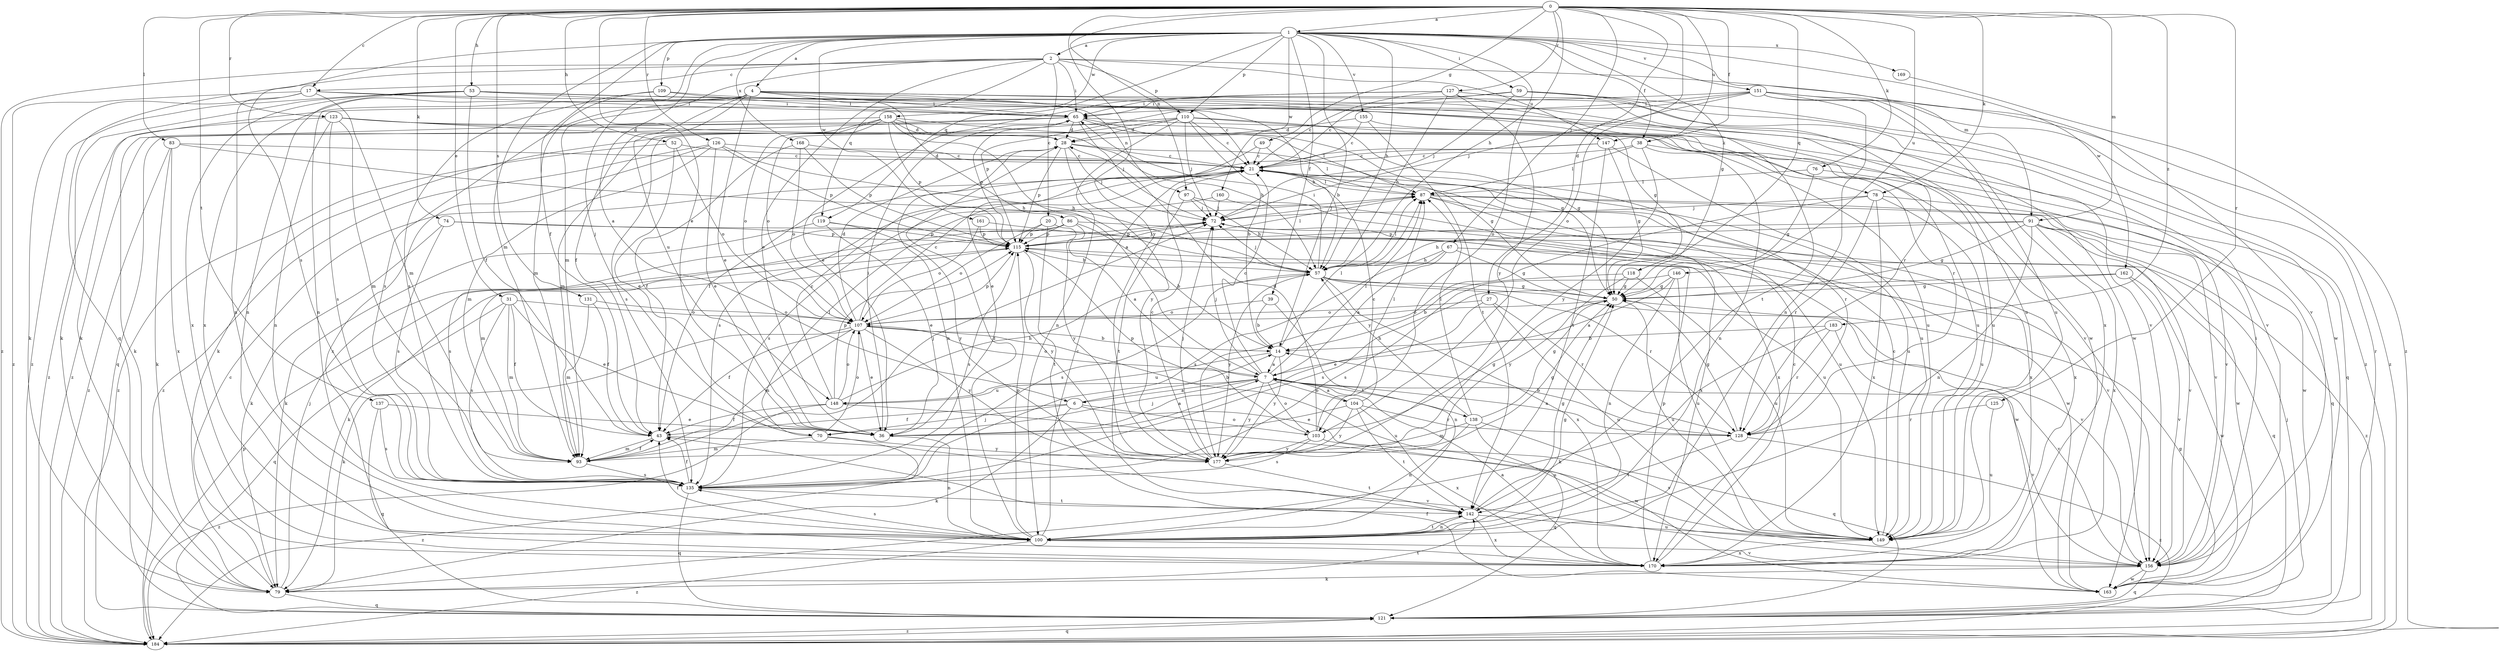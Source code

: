 strict digraph  {
0;
1;
2;
4;
6;
7;
14;
17;
20;
21;
27;
28;
31;
36;
38;
39;
43;
49;
50;
52;
53;
57;
59;
65;
67;
70;
72;
74;
76;
78;
79;
83;
86;
87;
91;
93;
97;
100;
103;
104;
107;
109;
110;
115;
118;
119;
121;
123;
125;
126;
127;
128;
131;
135;
137;
138;
142;
146;
147;
148;
149;
151;
155;
156;
158;
160;
161;
162;
163;
168;
169;
170;
177;
183;
184;
0 -> 1  [label=a];
0 -> 17  [label=c];
0 -> 27  [label=d];
0 -> 31  [label=e];
0 -> 36  [label=e];
0 -> 38  [label=f];
0 -> 49  [label=g];
0 -> 52  [label=h];
0 -> 53  [label=h];
0 -> 57  [label=h];
0 -> 67  [label=j];
0 -> 74  [label=k];
0 -> 76  [label=k];
0 -> 78  [label=k];
0 -> 83  [label=l];
0 -> 91  [label=m];
0 -> 97  [label=n];
0 -> 103  [label=o];
0 -> 118  [label=q];
0 -> 123  [label=r];
0 -> 125  [label=r];
0 -> 126  [label=r];
0 -> 127  [label=r];
0 -> 131  [label=s];
0 -> 137  [label=t];
0 -> 146  [label=u];
0 -> 147  [label=u];
0 -> 177  [label=y];
0 -> 183  [label=z];
1 -> 2  [label=a];
1 -> 4  [label=a];
1 -> 6  [label=a];
1 -> 14  [label=b];
1 -> 38  [label=f];
1 -> 39  [label=f];
1 -> 43  [label=f];
1 -> 50  [label=g];
1 -> 57  [label=h];
1 -> 59  [label=i];
1 -> 70  [label=j];
1 -> 91  [label=m];
1 -> 93  [label=m];
1 -> 103  [label=o];
1 -> 109  [label=p];
1 -> 110  [label=p];
1 -> 119  [label=q];
1 -> 135  [label=s];
1 -> 151  [label=v];
1 -> 155  [label=v];
1 -> 158  [label=w];
1 -> 160  [label=w];
1 -> 161  [label=w];
1 -> 162  [label=w];
1 -> 168  [label=x];
1 -> 169  [label=x];
2 -> 17  [label=c];
2 -> 20  [label=c];
2 -> 36  [label=e];
2 -> 65  [label=i];
2 -> 93  [label=m];
2 -> 110  [label=p];
2 -> 119  [label=q];
2 -> 121  [label=q];
2 -> 147  [label=u];
2 -> 156  [label=v];
2 -> 184  [label=z];
4 -> 36  [label=e];
4 -> 43  [label=f];
4 -> 57  [label=h];
4 -> 65  [label=i];
4 -> 78  [label=k];
4 -> 86  [label=l];
4 -> 97  [label=n];
4 -> 100  [label=n];
4 -> 135  [label=s];
4 -> 148  [label=u];
4 -> 163  [label=w];
4 -> 170  [label=x];
6 -> 14  [label=b];
6 -> 43  [label=f];
6 -> 70  [label=j];
6 -> 79  [label=k];
6 -> 103  [label=o];
6 -> 121  [label=q];
7 -> 6  [label=a];
7 -> 21  [label=c];
7 -> 70  [label=j];
7 -> 72  [label=j];
7 -> 87  [label=l];
7 -> 103  [label=o];
7 -> 104  [label=o];
7 -> 107  [label=o];
7 -> 138  [label=t];
7 -> 148  [label=u];
7 -> 156  [label=v];
7 -> 177  [label=y];
14 -> 7  [label=a];
14 -> 87  [label=l];
14 -> 148  [label=u];
14 -> 177  [label=y];
17 -> 65  [label=i];
17 -> 79  [label=k];
17 -> 93  [label=m];
17 -> 100  [label=n];
17 -> 156  [label=v];
17 -> 184  [label=z];
20 -> 107  [label=o];
20 -> 115  [label=p];
20 -> 142  [label=t];
20 -> 177  [label=y];
21 -> 87  [label=l];
21 -> 128  [label=r];
21 -> 135  [label=s];
21 -> 149  [label=u];
27 -> 36  [label=e];
27 -> 107  [label=o];
27 -> 128  [label=r];
27 -> 149  [label=u];
28 -> 21  [label=c];
28 -> 50  [label=g];
28 -> 72  [label=j];
28 -> 100  [label=n];
28 -> 115  [label=p];
28 -> 177  [label=y];
31 -> 36  [label=e];
31 -> 43  [label=f];
31 -> 93  [label=m];
31 -> 107  [label=o];
31 -> 121  [label=q];
31 -> 135  [label=s];
36 -> 7  [label=a];
36 -> 65  [label=i];
36 -> 100  [label=n];
38 -> 21  [label=c];
38 -> 87  [label=l];
38 -> 100  [label=n];
38 -> 121  [label=q];
38 -> 177  [label=y];
39 -> 14  [label=b];
39 -> 100  [label=n];
39 -> 107  [label=o];
43 -> 93  [label=m];
43 -> 156  [label=v];
49 -> 21  [label=c];
49 -> 36  [label=e];
49 -> 87  [label=l];
50 -> 107  [label=o];
50 -> 149  [label=u];
52 -> 21  [label=c];
52 -> 36  [label=e];
52 -> 107  [label=o];
52 -> 184  [label=z];
53 -> 21  [label=c];
53 -> 43  [label=f];
53 -> 65  [label=i];
53 -> 79  [label=k];
53 -> 100  [label=n];
53 -> 128  [label=r];
53 -> 163  [label=w];
53 -> 170  [label=x];
53 -> 184  [label=z];
57 -> 50  [label=g];
57 -> 65  [label=i];
57 -> 72  [label=j];
57 -> 87  [label=l];
57 -> 128  [label=r];
57 -> 135  [label=s];
57 -> 156  [label=v];
57 -> 170  [label=x];
57 -> 177  [label=y];
59 -> 21  [label=c];
59 -> 65  [label=i];
59 -> 72  [label=j];
59 -> 149  [label=u];
59 -> 163  [label=w];
59 -> 184  [label=z];
65 -> 28  [label=d];
65 -> 50  [label=g];
65 -> 72  [label=j];
65 -> 87  [label=l];
65 -> 115  [label=p];
65 -> 121  [label=q];
65 -> 184  [label=z];
67 -> 7  [label=a];
67 -> 50  [label=g];
67 -> 57  [label=h];
67 -> 121  [label=q];
67 -> 135  [label=s];
70 -> 87  [label=l];
70 -> 93  [label=m];
70 -> 107  [label=o];
70 -> 177  [label=y];
70 -> 184  [label=z];
72 -> 115  [label=p];
72 -> 170  [label=x];
74 -> 79  [label=k];
74 -> 115  [label=p];
74 -> 135  [label=s];
74 -> 156  [label=v];
76 -> 50  [label=g];
76 -> 87  [label=l];
76 -> 156  [label=v];
78 -> 72  [label=j];
78 -> 121  [label=q];
78 -> 128  [label=r];
78 -> 149  [label=u];
78 -> 170  [label=x];
78 -> 177  [label=y];
79 -> 21  [label=c];
79 -> 72  [label=j];
79 -> 121  [label=q];
79 -> 142  [label=t];
83 -> 21  [label=c];
83 -> 57  [label=h];
83 -> 79  [label=k];
83 -> 170  [label=x];
83 -> 184  [label=z];
86 -> 7  [label=a];
86 -> 14  [label=b];
86 -> 93  [label=m];
86 -> 115  [label=p];
86 -> 135  [label=s];
86 -> 163  [label=w];
87 -> 72  [label=j];
87 -> 149  [label=u];
87 -> 156  [label=v];
87 -> 163  [label=w];
87 -> 170  [label=x];
91 -> 50  [label=g];
91 -> 57  [label=h];
91 -> 100  [label=n];
91 -> 115  [label=p];
91 -> 156  [label=v];
91 -> 163  [label=w];
91 -> 170  [label=x];
91 -> 184  [label=z];
93 -> 43  [label=f];
93 -> 72  [label=j];
93 -> 135  [label=s];
97 -> 57  [label=h];
97 -> 72  [label=j];
97 -> 142  [label=t];
97 -> 170  [label=x];
100 -> 21  [label=c];
100 -> 28  [label=d];
100 -> 43  [label=f];
100 -> 50  [label=g];
100 -> 115  [label=p];
100 -> 135  [label=s];
100 -> 142  [label=t];
100 -> 156  [label=v];
100 -> 184  [label=z];
103 -> 21  [label=c];
103 -> 28  [label=d];
103 -> 50  [label=g];
103 -> 115  [label=p];
103 -> 121  [label=q];
103 -> 135  [label=s];
103 -> 177  [label=y];
104 -> 7  [label=a];
104 -> 36  [label=e];
104 -> 87  [label=l];
104 -> 128  [label=r];
104 -> 142  [label=t];
104 -> 170  [label=x];
104 -> 177  [label=y];
107 -> 14  [label=b];
107 -> 21  [label=c];
107 -> 28  [label=d];
107 -> 36  [label=e];
107 -> 43  [label=f];
107 -> 79  [label=k];
107 -> 93  [label=m];
107 -> 115  [label=p];
107 -> 149  [label=u];
107 -> 177  [label=y];
109 -> 50  [label=g];
109 -> 65  [label=i];
109 -> 93  [label=m];
109 -> 135  [label=s];
110 -> 14  [label=b];
110 -> 21  [label=c];
110 -> 28  [label=d];
110 -> 50  [label=g];
110 -> 72  [label=j];
110 -> 79  [label=k];
110 -> 100  [label=n];
110 -> 107  [label=o];
110 -> 149  [label=u];
115 -> 57  [label=h];
115 -> 72  [label=j];
115 -> 79  [label=k];
115 -> 87  [label=l];
115 -> 135  [label=s];
115 -> 163  [label=w];
115 -> 177  [label=y];
118 -> 14  [label=b];
118 -> 50  [label=g];
118 -> 149  [label=u];
118 -> 177  [label=y];
119 -> 36  [label=e];
119 -> 79  [label=k];
119 -> 115  [label=p];
119 -> 177  [label=y];
121 -> 72  [label=j];
121 -> 184  [label=z];
123 -> 28  [label=d];
123 -> 93  [label=m];
123 -> 100  [label=n];
123 -> 128  [label=r];
123 -> 135  [label=s];
123 -> 156  [label=v];
123 -> 184  [label=z];
125 -> 128  [label=r];
125 -> 149  [label=u];
126 -> 21  [label=c];
126 -> 36  [label=e];
126 -> 57  [label=h];
126 -> 93  [label=m];
126 -> 115  [label=p];
126 -> 170  [label=x];
126 -> 184  [label=z];
127 -> 21  [label=c];
127 -> 36  [label=e];
127 -> 57  [label=h];
127 -> 65  [label=i];
127 -> 142  [label=t];
127 -> 156  [label=v];
127 -> 177  [label=y];
128 -> 7  [label=a];
128 -> 14  [label=b];
128 -> 50  [label=g];
128 -> 142  [label=t];
128 -> 184  [label=z];
131 -> 43  [label=f];
131 -> 93  [label=m];
131 -> 107  [label=o];
135 -> 43  [label=f];
135 -> 121  [label=q];
135 -> 142  [label=t];
137 -> 36  [label=e];
137 -> 121  [label=q];
137 -> 135  [label=s];
138 -> 50  [label=g];
138 -> 57  [label=h];
138 -> 87  [label=l];
138 -> 93  [label=m];
138 -> 100  [label=n];
138 -> 149  [label=u];
138 -> 156  [label=v];
142 -> 50  [label=g];
142 -> 100  [label=n];
142 -> 149  [label=u];
142 -> 170  [label=x];
146 -> 7  [label=a];
146 -> 50  [label=g];
146 -> 100  [label=n];
146 -> 135  [label=s];
146 -> 149  [label=u];
147 -> 21  [label=c];
147 -> 43  [label=f];
147 -> 50  [label=g];
147 -> 142  [label=t];
147 -> 149  [label=u];
148 -> 21  [label=c];
148 -> 43  [label=f];
148 -> 57  [label=h];
148 -> 107  [label=o];
148 -> 115  [label=p];
148 -> 163  [label=w];
148 -> 184  [label=z];
149 -> 21  [label=c];
149 -> 170  [label=x];
151 -> 65  [label=i];
151 -> 72  [label=j];
151 -> 79  [label=k];
151 -> 100  [label=n];
151 -> 115  [label=p];
151 -> 149  [label=u];
151 -> 170  [label=x];
151 -> 184  [label=z];
151 -> 121  [label=r];
155 -> 21  [label=c];
155 -> 28  [label=d];
155 -> 142  [label=t];
155 -> 149  [label=u];
156 -> 65  [label=i];
156 -> 79  [label=k];
156 -> 121  [label=q];
156 -> 163  [label=w];
158 -> 7  [label=a];
158 -> 28  [label=d];
158 -> 57  [label=h];
158 -> 79  [label=k];
158 -> 93  [label=m];
158 -> 107  [label=o];
158 -> 115  [label=p];
158 -> 135  [label=s];
158 -> 149  [label=u];
160 -> 72  [label=j];
160 -> 135  [label=s];
160 -> 170  [label=x];
161 -> 107  [label=o];
161 -> 115  [label=p];
161 -> 149  [label=u];
162 -> 50  [label=g];
162 -> 135  [label=s];
162 -> 156  [label=v];
162 -> 163  [label=w];
163 -> 43  [label=f];
163 -> 50  [label=g];
168 -> 21  [label=c];
168 -> 43  [label=f];
168 -> 107  [label=o];
168 -> 115  [label=p];
169 -> 184  [label=z];
170 -> 7  [label=a];
170 -> 21  [label=c];
170 -> 115  [label=p];
177 -> 21  [label=c];
177 -> 50  [label=g];
177 -> 72  [label=j];
177 -> 142  [label=t];
183 -> 14  [label=b];
183 -> 79  [label=k];
183 -> 128  [label=r];
183 -> 156  [label=v];
184 -> 115  [label=p];
184 -> 121  [label=q];
}
